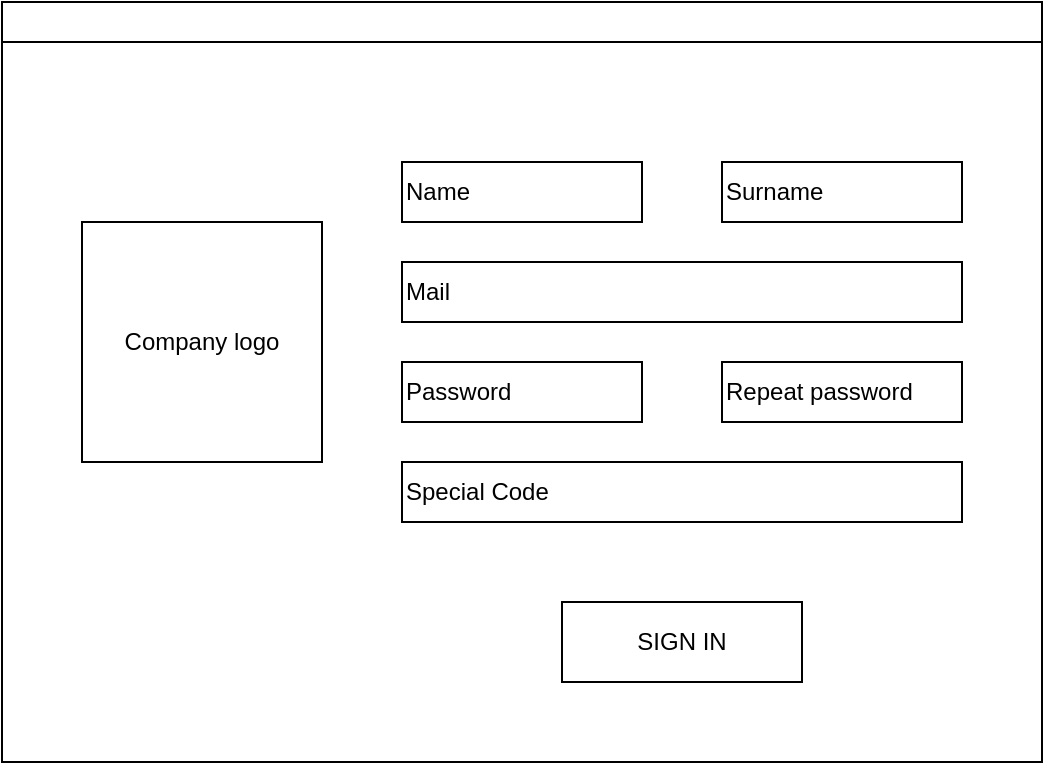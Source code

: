 <mxfile version="13.7.9" type="device"><diagram id="cQ2_TKaWbDrXQdUtSINh" name="Pagina-1"><mxGraphModel dx="1038" dy="607" grid="1" gridSize="10" guides="1" tooltips="1" connect="1" arrows="1" fold="1" page="1" pageScale="1" pageWidth="827" pageHeight="1169" math="0" shadow="0"><root><mxCell id="0"/><mxCell id="1" parent="0"/><mxCell id="E4FWovK80mtf_fzIC8Hx-1" value="" style="rounded=0;whiteSpace=wrap;html=1;fillColor=none;" parent="1" vertex="1"><mxGeometry x="160" y="80" width="520" height="360" as="geometry"/></mxCell><mxCell id="E4FWovK80mtf_fzIC8Hx-2" value="" style="rounded=0;whiteSpace=wrap;html=1;" parent="1" vertex="1"><mxGeometry x="160" y="60" width="520" height="20" as="geometry"/></mxCell><mxCell id="E4FWovK80mtf_fzIC8Hx-8" value="Name" style="rounded=0;whiteSpace=wrap;html=1;fillColor=none;align=left;" parent="1" vertex="1"><mxGeometry x="360" y="140" width="120" height="30" as="geometry"/></mxCell><mxCell id="E4FWovK80mtf_fzIC8Hx-12" value="Company logo" style="rounded=0;whiteSpace=wrap;html=1;fillColor=none;" parent="1" vertex="1"><mxGeometry x="200" y="170" width="120" height="120" as="geometry"/></mxCell><mxCell id="E4FWovK80mtf_fzIC8Hx-13" value="SIGN IN" style="rounded=0;whiteSpace=wrap;html=1;fillColor=none;" parent="1" vertex="1"><mxGeometry x="440" y="360" width="120" height="40" as="geometry"/></mxCell><mxCell id="_8711v3Gq6_1wubmQfeF-1" value="Surname" style="rounded=0;whiteSpace=wrap;html=1;fillColor=none;align=left;" parent="1" vertex="1"><mxGeometry x="520" y="140" width="120" height="30" as="geometry"/></mxCell><mxCell id="YBOLlFI0Wf3sm75A0WSx-1" value="Mail" style="rounded=0;whiteSpace=wrap;html=1;fillColor=none;align=left;" vertex="1" parent="1"><mxGeometry x="360" y="190" width="280" height="30" as="geometry"/></mxCell><mxCell id="YBOLlFI0Wf3sm75A0WSx-2" value="Password" style="rounded=0;whiteSpace=wrap;html=1;fillColor=none;align=left;" vertex="1" parent="1"><mxGeometry x="360" y="240" width="120" height="30" as="geometry"/></mxCell><mxCell id="YBOLlFI0Wf3sm75A0WSx-4" value="Repeat password" style="rounded=0;whiteSpace=wrap;html=1;fillColor=none;align=left;" vertex="1" parent="1"><mxGeometry x="520" y="240" width="120" height="30" as="geometry"/></mxCell><mxCell id="YBOLlFI0Wf3sm75A0WSx-10" value="Special Code" style="rounded=0;whiteSpace=wrap;html=1;fillColor=none;align=left;" vertex="1" parent="1"><mxGeometry x="360" y="290" width="280" height="30" as="geometry"/></mxCell></root></mxGraphModel></diagram></mxfile>